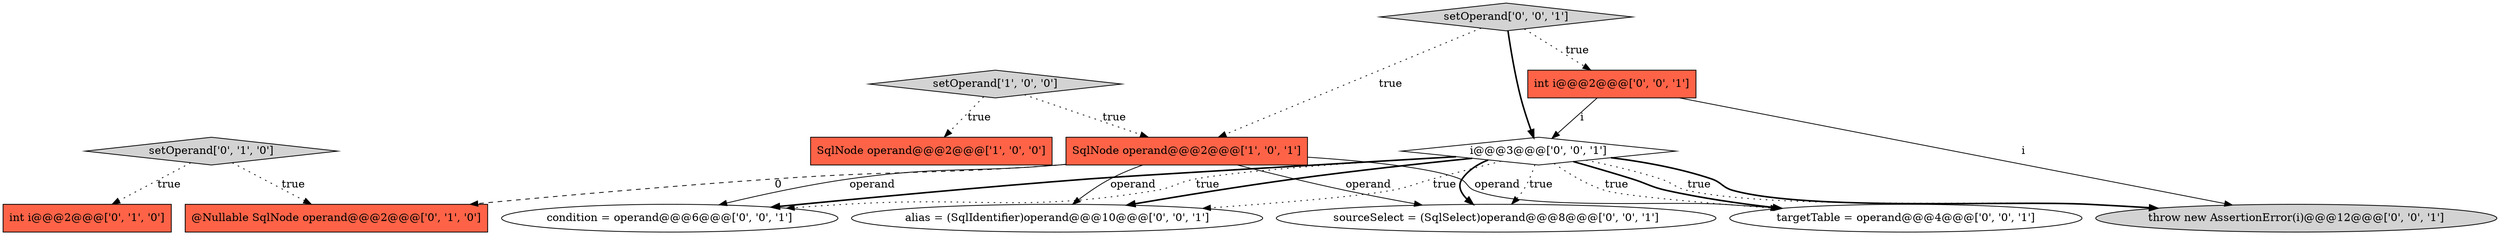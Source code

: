 digraph {
10 [style = filled, label = "i@@@3@@@['0', '0', '1']", fillcolor = white, shape = diamond image = "AAA0AAABBB3BBB"];
1 [style = filled, label = "setOperand['1', '0', '0']", fillcolor = lightgray, shape = diamond image = "AAA0AAABBB1BBB"];
4 [style = filled, label = "int i@@@2@@@['0', '1', '0']", fillcolor = tomato, shape = box image = "AAA0AAABBB2BBB"];
9 [style = filled, label = "int i@@@2@@@['0', '0', '1']", fillcolor = tomato, shape = box image = "AAA0AAABBB3BBB"];
13 [style = filled, label = "sourceSelect = (SqlSelect)operand@@@8@@@['0', '0', '1']", fillcolor = white, shape = ellipse image = "AAA0AAABBB3BBB"];
3 [style = filled, label = "setOperand['0', '1', '0']", fillcolor = lightgray, shape = diamond image = "AAA0AAABBB2BBB"];
8 [style = filled, label = "targetTable = operand@@@4@@@['0', '0', '1']", fillcolor = white, shape = ellipse image = "AAA0AAABBB3BBB"];
5 [style = filled, label = "@Nullable SqlNode operand@@@2@@@['0', '1', '0']", fillcolor = tomato, shape = box image = "AAA1AAABBB2BBB"];
11 [style = filled, label = "condition = operand@@@6@@@['0', '0', '1']", fillcolor = white, shape = ellipse image = "AAA0AAABBB3BBB"];
7 [style = filled, label = "throw new AssertionError(i)@@@12@@@['0', '0', '1']", fillcolor = lightgray, shape = ellipse image = "AAA0AAABBB3BBB"];
12 [style = filled, label = "setOperand['0', '0', '1']", fillcolor = lightgray, shape = diamond image = "AAA0AAABBB3BBB"];
6 [style = filled, label = "alias = (SqlIdentifier)operand@@@10@@@['0', '0', '1']", fillcolor = white, shape = ellipse image = "AAA0AAABBB3BBB"];
0 [style = filled, label = "SqlNode operand@@@2@@@['1', '0', '0']", fillcolor = tomato, shape = box image = "AAA0AAABBB1BBB"];
2 [style = filled, label = "SqlNode operand@@@2@@@['1', '0', '1']", fillcolor = tomato, shape = box image = "AAA0AAABBB1BBB"];
10->13 [style = dotted, label="true"];
10->6 [style = bold, label=""];
1->0 [style = dotted, label="true"];
10->8 [style = bold, label=""];
10->11 [style = bold, label=""];
2->5 [style = dashed, label="0"];
10->7 [style = dotted, label="true"];
12->2 [style = dotted, label="true"];
2->11 [style = solid, label="operand"];
12->10 [style = bold, label=""];
10->7 [style = bold, label=""];
10->13 [style = bold, label=""];
12->9 [style = dotted, label="true"];
3->4 [style = dotted, label="true"];
10->8 [style = dotted, label="true"];
2->8 [style = solid, label="operand"];
2->6 [style = solid, label="operand"];
1->2 [style = dotted, label="true"];
10->6 [style = dotted, label="true"];
10->11 [style = dotted, label="true"];
9->7 [style = solid, label="i"];
3->5 [style = dotted, label="true"];
9->10 [style = solid, label="i"];
2->13 [style = solid, label="operand"];
}
